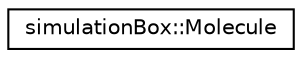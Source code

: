 digraph "Graphical Class Hierarchy"
{
 // LATEX_PDF_SIZE
  edge [fontname="Helvetica",fontsize="10",labelfontname="Helvetica",labelfontsize="10"];
  node [fontname="Helvetica",fontsize="10",shape=record];
  rankdir="LR";
  Node0 [label="simulationBox::Molecule",height=0.2,width=0.4,color="black", fillcolor="white", style="filled",URL="$classsimulationBox_1_1Molecule.html",tooltip="containing all information about a molecule"];
}
